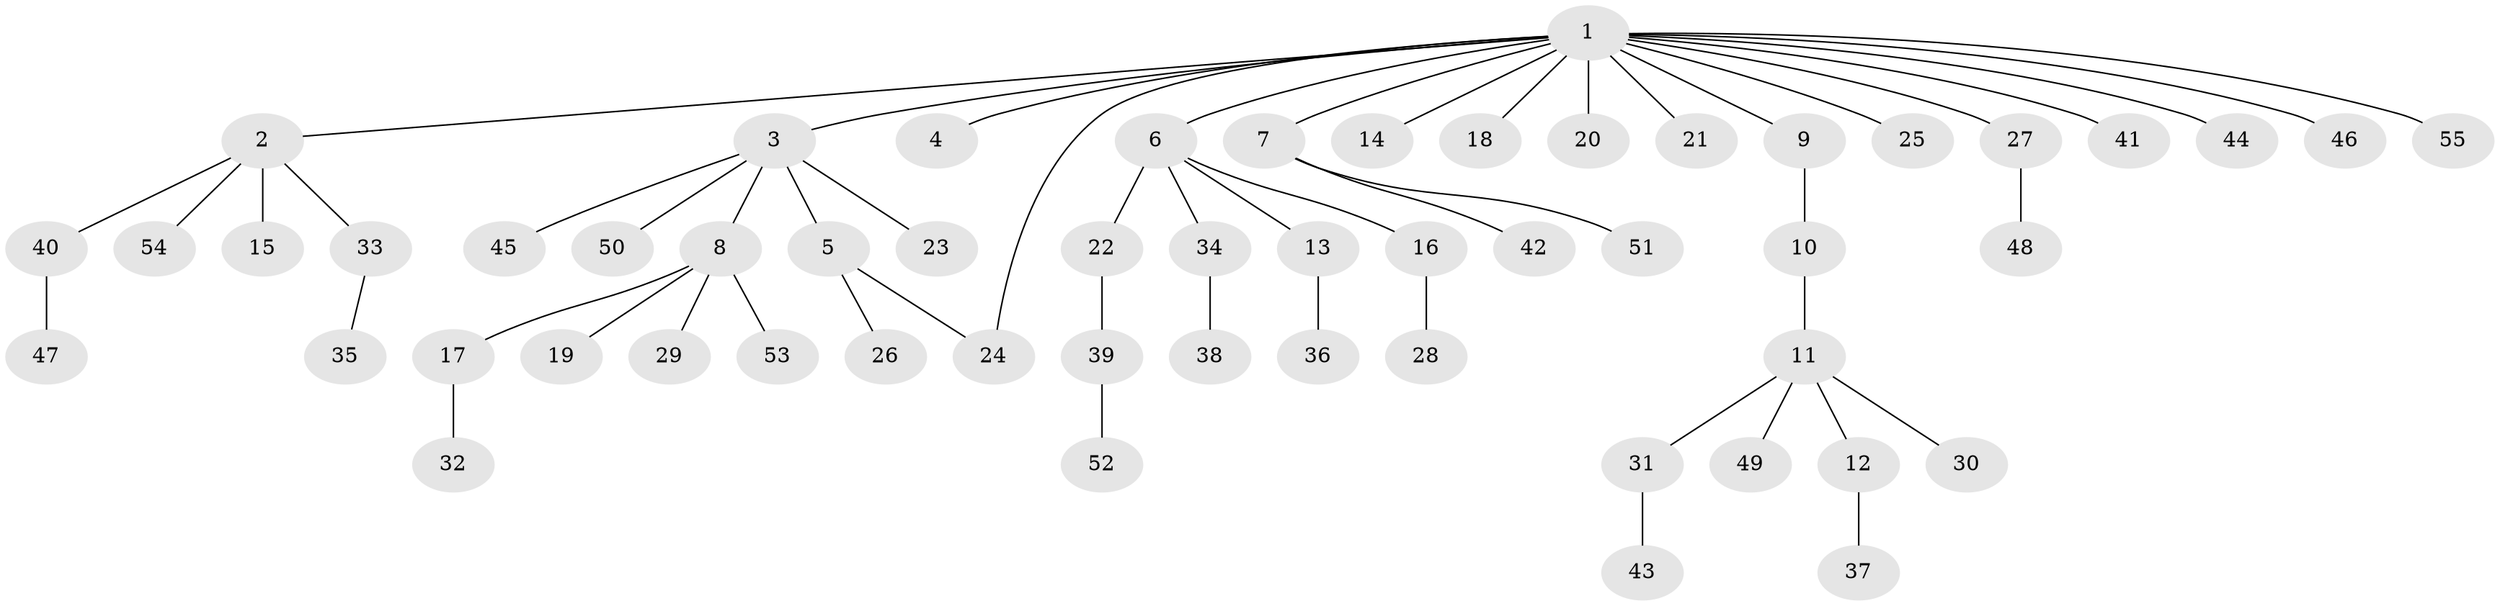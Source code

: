 // coarse degree distribution, {1: 0.7878787878787878, 19: 0.030303030303030304, 6: 0.030303030303030304, 2: 0.09090909090909091, 4: 0.030303030303030304, 3: 0.030303030303030304}
// Generated by graph-tools (version 1.1) at 2025/50/03/04/25 21:50:33]
// undirected, 55 vertices, 55 edges
graph export_dot {
graph [start="1"]
  node [color=gray90,style=filled];
  1;
  2;
  3;
  4;
  5;
  6;
  7;
  8;
  9;
  10;
  11;
  12;
  13;
  14;
  15;
  16;
  17;
  18;
  19;
  20;
  21;
  22;
  23;
  24;
  25;
  26;
  27;
  28;
  29;
  30;
  31;
  32;
  33;
  34;
  35;
  36;
  37;
  38;
  39;
  40;
  41;
  42;
  43;
  44;
  45;
  46;
  47;
  48;
  49;
  50;
  51;
  52;
  53;
  54;
  55;
  1 -- 2;
  1 -- 3;
  1 -- 4;
  1 -- 6;
  1 -- 7;
  1 -- 9;
  1 -- 14;
  1 -- 18;
  1 -- 20;
  1 -- 21;
  1 -- 24;
  1 -- 25;
  1 -- 27;
  1 -- 41;
  1 -- 44;
  1 -- 46;
  1 -- 55;
  2 -- 15;
  2 -- 33;
  2 -- 40;
  2 -- 54;
  3 -- 5;
  3 -- 8;
  3 -- 23;
  3 -- 45;
  3 -- 50;
  5 -- 24;
  5 -- 26;
  6 -- 13;
  6 -- 16;
  6 -- 22;
  6 -- 34;
  7 -- 42;
  7 -- 51;
  8 -- 17;
  8 -- 19;
  8 -- 29;
  8 -- 53;
  9 -- 10;
  10 -- 11;
  11 -- 12;
  11 -- 30;
  11 -- 31;
  11 -- 49;
  12 -- 37;
  13 -- 36;
  16 -- 28;
  17 -- 32;
  22 -- 39;
  27 -- 48;
  31 -- 43;
  33 -- 35;
  34 -- 38;
  39 -- 52;
  40 -- 47;
}
